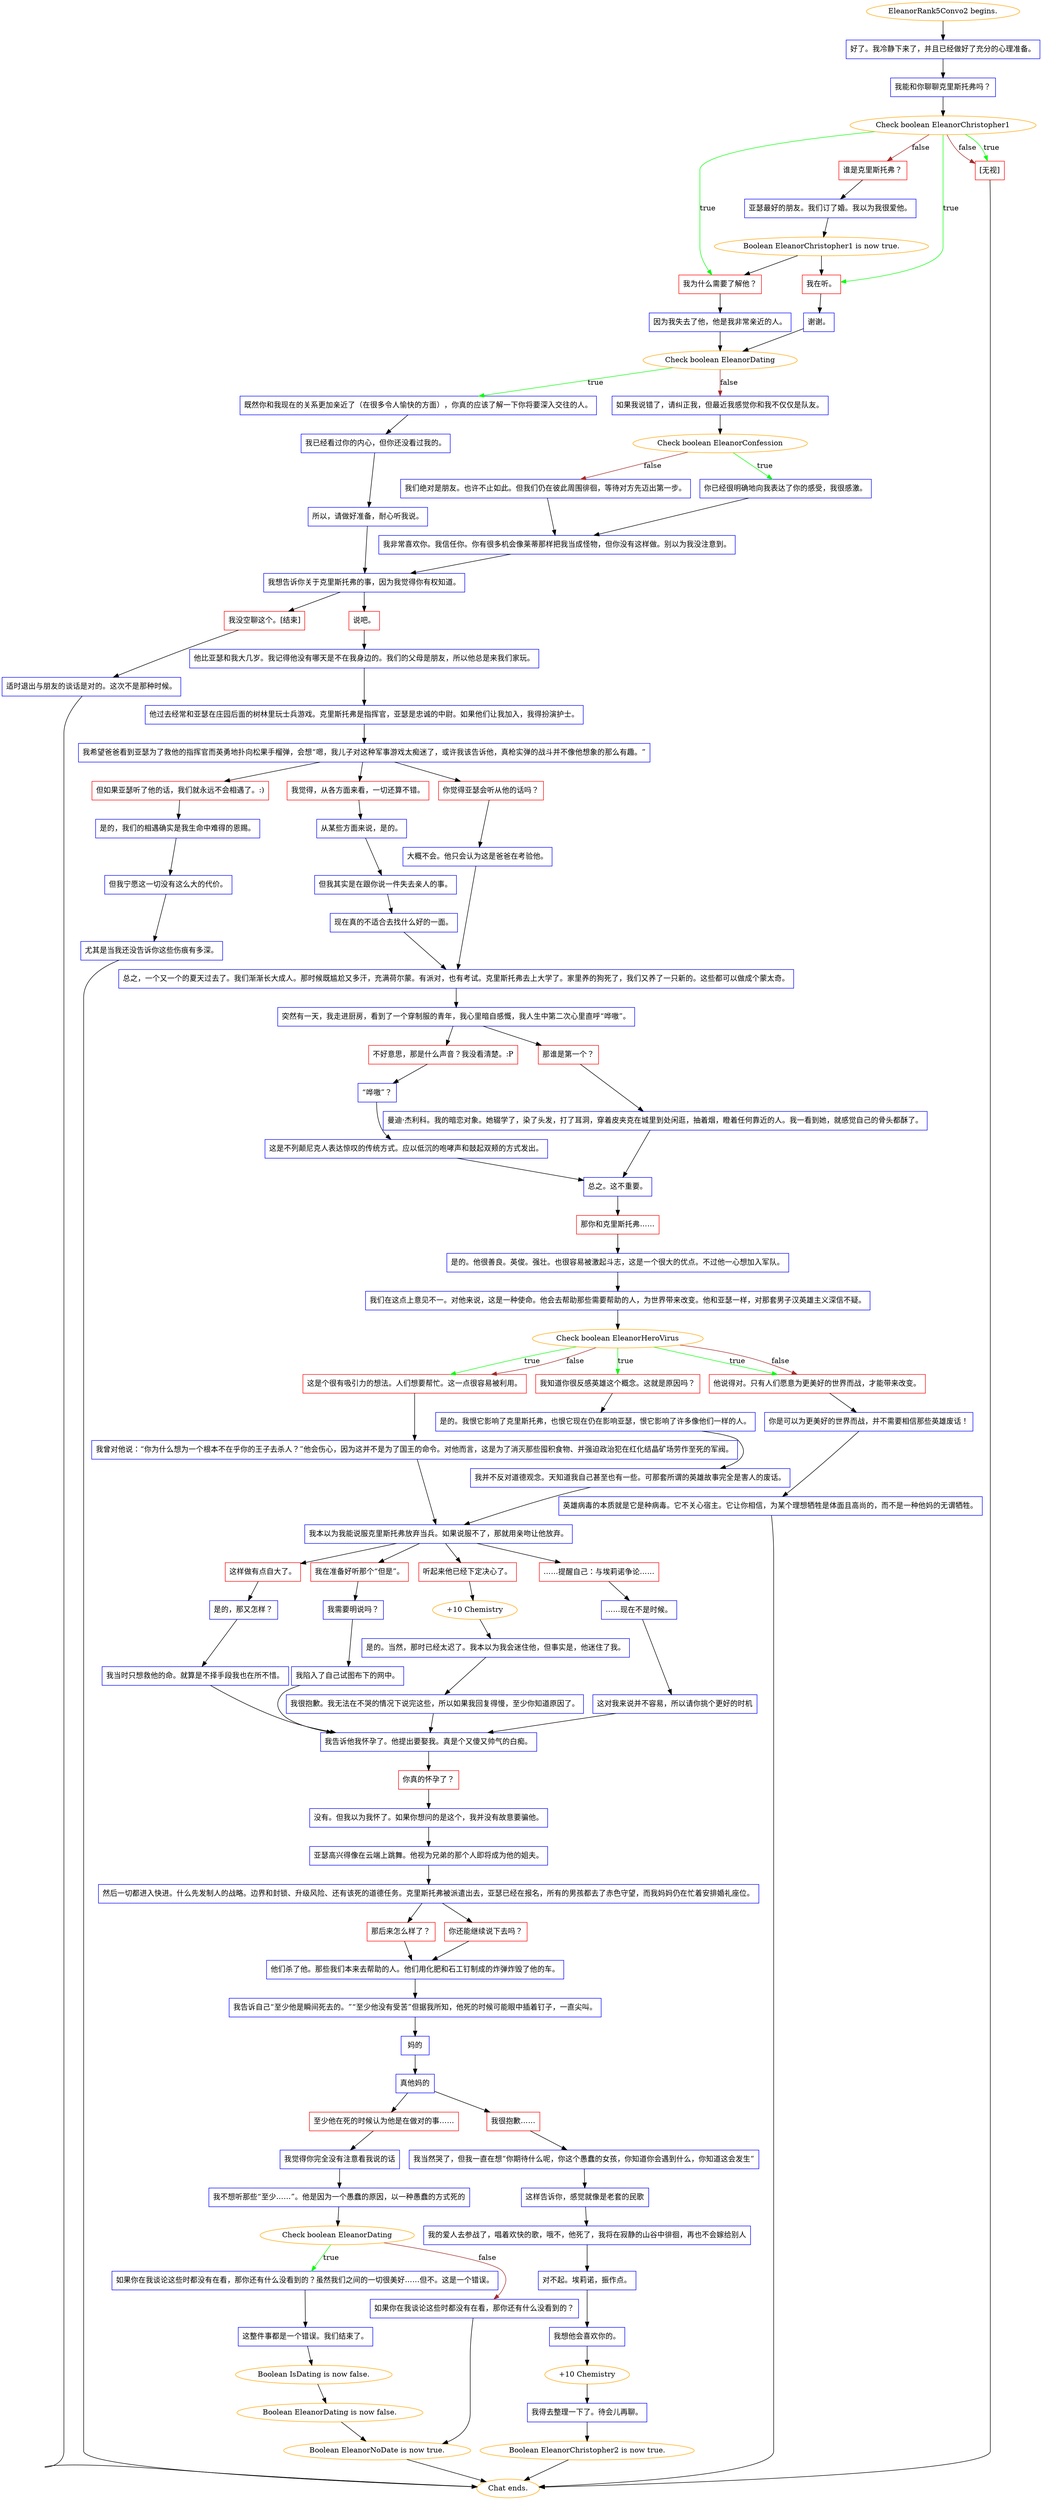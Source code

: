 digraph {
	"EleanorRank5Convo2 begins." [color=orange];
		"EleanorRank5Convo2 begins." -> j2660701813;
	j2660701813 [label="好了。我冷静下来了，并且已经做好了充分的心理准备。",shape=box,color=blue];
		j2660701813 -> j3404989399;
	j3404989399 [label="我能和你聊聊克里斯托弗吗？",shape=box,color=blue];
		j3404989399 -> j1969337026;
	j1969337026 [label="Check boolean EleanorChristopher1",color=orange];
		j1969337026 -> j3350858058 [label=true,color=green];
		j1969337026 -> j3323819061 [label=true,color=green];
		j1969337026 -> j2424094220 [label=true,color=green];
		j1969337026 -> j4276949491 [label=false,color=brown];
		j1969337026 -> j2424094220 [label=false,color=brown];
	j3350858058 [label="我在听。",shape=box,color=red];
		j3350858058 -> j366805071;
	j3323819061 [label="我为什么需要了解他？",shape=box,color=red];
		j3323819061 -> j625962438;
	j2424094220 [label="[无视]",shape=box,color=red];
		j2424094220 -> "Chat ends.";
	j4276949491 [label="谁是克里斯托弗？",shape=box,color=red];
		j4276949491 -> j1182493375;
	j366805071 [label="谢谢。",shape=box,color=blue];
		j366805071 -> j3782144433;
	j625962438 [label="因为我失去了他，他是我非常亲近的人。",shape=box,color=blue];
		j625962438 -> j3782144433;
	"Chat ends." [color=orange];
	j1182493375 [label="亚瑟最好的朋友。我们订了婚。我以为我很爱他。",shape=box,color=blue];
		j1182493375 -> j2183637644;
	j3782144433 [label="Check boolean EleanorDating",color=orange];
		j3782144433 -> j1393962438 [label=true,color=green];
		j3782144433 -> j372783331 [label=false,color=brown];
	j2183637644 [label="Boolean EleanorChristopher1 is now true.",color=orange];
		j2183637644 -> j3350858058;
		j2183637644 -> j3323819061;
	j1393962438 [label="既然你和我现在的关系更加亲近了（在很多令人愉快的方面），你真的应该了解一下你将要深入交往的人。",shape=box,color=blue];
		j1393962438 -> j86788729;
	j372783331 [label="如果我说错了，请纠正我，但最近我感觉你和我不仅仅是队友。",shape=box,color=blue];
		j372783331 -> j795695089;
	j86788729 [label="我已经看过你的内心，但你还没看过我的。",shape=box,color=blue];
		j86788729 -> j3577225565;
	j795695089 [label="Check boolean EleanorConfession",color=orange];
		j795695089 -> j3044781103 [label=true,color=green];
		j795695089 -> j2118056670 [label=false,color=brown];
	j3577225565 [label="所以，请做好准备，耐心听我说。",shape=box,color=blue];
		j3577225565 -> j1215526726;
	j3044781103 [label="你已经很明确地向我表达了你的感受，我很感激。",shape=box,color=blue];
		j3044781103 -> j1535195249;
	j2118056670 [label="我们绝对是朋友。也许不止如此。但我们仍在彼此周围徘徊，等待对方先迈出第一步。",shape=box,color=blue];
		j2118056670 -> j1535195249;
	j1215526726 [label="我想告诉你关于克里斯托弗的事，因为我觉得你有权知道。",shape=box,color=blue];
		j1215526726 -> j238046562;
		j1215526726 -> j1208507268;
	j1535195249 [label="我非常喜欢你。我信任你。你有很多机会像莱蒂那样把我当成怪物，但你没有这样做。别以为我没注意到。",shape=box,color=blue];
		j1535195249 -> j1215526726;
	j238046562 [label="说吧。",shape=box,color=red];
		j238046562 -> j1683996495;
	j1208507268 [label="我没空聊这个。[结束]",shape=box,color=red];
		j1208507268 -> j2148418976;
	j1683996495 [label="他比亚瑟和我大几岁。我记得他没有哪天是不在我身边的。我们的父母是朋友，所以他总是来我们家玩。",shape=box,color=blue];
		j1683996495 -> j3895448839;
	j2148418976 [label="适时退出与朋友的谈话是对的。这次不是那种时候。",shape=box,color=blue];
		j2148418976 -> "Chat ends.";
	j3895448839 [label="他过去经常和亚瑟在庄园后面的树林里玩士兵游戏。克里斯托弗是指挥官，亚瑟是忠诚的中尉。如果他们让我加入，我得扮演护士。",shape=box,color=blue];
		j3895448839 -> j1830472904;
	j1830472904 [label="我希望爸爸看到亚瑟为了救他的指挥官而英勇地扑向松果手榴弹，会想“嗯，我儿子对这种军事游戏太痴迷了，或许我该告诉他，真枪实弹的战斗并不像他想象的那么有趣。”",shape=box,color=blue];
		j1830472904 -> j3508629393;
		j1830472904 -> j103209936;
		j1830472904 -> j1414258679;
	j3508629393 [label="你觉得亚瑟会听从他的话吗？",shape=box,color=red];
		j3508629393 -> j4062773921;
	j103209936 [label="我觉得，从各方面来看，一切还算不错。",shape=box,color=red];
		j103209936 -> j1851252454;
	j1414258679 [label="但如果亚瑟听了他的话，我们就永远不会相遇了。:)",shape=box,color=red];
		j1414258679 -> j1012104461;
	j4062773921 [label="大概不会。他只会认为这是爸爸在考验他。",shape=box,color=blue];
		j4062773921 -> j3797941563;
	j1851252454 [label="从某些方面来说，是的。",shape=box,color=blue];
		j1851252454 -> j2231236821;
	j1012104461 [label="是的，我们的相遇确实是我生命中难得的恩赐。",shape=box,color=blue];
		j1012104461 -> j3520884032;
	j3797941563 [label="总之，一个又一个的夏天过去了。我们渐渐长大成人。那时候既尴尬又多汗，充满荷尔蒙。有派对，也有考试。克里斯托弗去上大学了。家里养的狗死了，我们又养了一只新的。这些都可以做成个蒙太奇。",shape=box,color=blue];
		j3797941563 -> j3166047143;
	j2231236821 [label="但我其实是在跟你说一件失去亲人的事。",shape=box,color=blue];
		j2231236821 -> j3733980027;
	j3520884032 [label="但我宁愿这一切没有这么大的代价。",shape=box,color=blue];
		j3520884032 -> j3760807242;
	j3166047143 [label="突然有一天，我走进厨房，看到了一个穿制服的青年，我心里暗自感慨，我人生中第二次心里直呼“哗嗷”。",shape=box,color=blue];
		j3166047143 -> j829265812;
		j3166047143 -> j3867789585;
	j3733980027 [label="现在真的不适合去找什么好的一面。",shape=box,color=blue];
		j3733980027 -> j3797941563;
	j3760807242 [label="尤其是当我还没告诉你这些伤痕有多深。",shape=box,color=blue];
		j3760807242 -> "Chat ends.";
	j829265812 [label="不好意思，那是什么声音？我没看清楚。:P",shape=box,color=red];
		j829265812 -> j4293882139;
	j3867789585 [label="那谁是第一个？",shape=box,color=red];
		j3867789585 -> j2765578258;
	j4293882139 [label="“哗嗷”？",shape=box,color=blue];
		j4293882139 -> j3761732541;
	j2765578258 [label="曼迪·杰利科。我的暗恋对象。她辍学了，染了头发，打了耳洞，穿着皮夹克在城里到处闲逛，抽着烟，瞪着任何靠近的人。我一看到她，就感觉自己的骨头都酥了。",shape=box,color=blue];
		j2765578258 -> j3938506895;
	j3761732541 [label="这是不列颠尼克人表达惊叹的传统方式。应以低沉的咆哮声和鼓起双颊的方式发出。",shape=box,color=blue];
		j3761732541 -> j3938506895;
	j3938506895 [label="总之。这不重要。",shape=box,color=blue];
		j3938506895 -> j2863781009;
	j2863781009 [label="那你和克里斯托弗……",shape=box,color=red];
		j2863781009 -> j2598050398;
	j2598050398 [label="是的。他很善良。英俊。强壮。也很容易被激起斗志，这是一个很大的优点。不过他一心想加入军队。",shape=box,color=blue];
		j2598050398 -> j510300136;
	j510300136 [label="我们在这点上意见不一。对他来说，这是一种使命。他会去帮助那些需要帮助的人，为世界带来改变。他和亚瑟一样，对那套男子汉英雄主义深信不疑。",shape=box,color=blue];
		j510300136 -> j4212757687;
	j4212757687 [label="Check boolean EleanorHeroVirus",color=orange];
		j4212757687 -> j208014029 [label=true,color=green];
		j4212757687 -> j417016131 [label=true,color=green];
		j4212757687 -> j760227793 [label=true,color=green];
		j4212757687 -> j417016131 [label=false,color=brown];
		j4212757687 -> j760227793 [label=false,color=brown];
	j208014029 [label="我知道你很反感英雄这个概念。这就是原因吗？",shape=box,color=red];
		j208014029 -> j2212472749;
	j417016131 [label="他说得对。只有人们愿意为更美好的世界而战，才能带来改变。",shape=box,color=red];
		j417016131 -> j3416574945;
	j760227793 [label="这是个很有吸引力的想法。人们想要帮忙。这一点很容易被利用。",shape=box,color=red];
		j760227793 -> j1860719986;
	j2212472749 [label="是的。我恨它影响了克里斯托弗，也恨它现在仍在影响亚瑟，恨它影响了许多像他们一样的人。",shape=box,color=blue];
		j2212472749 -> j2863101068;
	j3416574945 [label="你是可以为更美好的世界而战，并不需要相信那些英雄废话！",shape=box,color=blue];
		j3416574945 -> j1119448025;
	j1860719986 [label="我曾对他说：“你为什么想为一个根本不在乎你的王子去杀人？”他会伤心，因为这并不是为了国王的命令。对他而言，这是为了消灭那些囤积食物、并强迫政治犯在红化结晶矿场劳作至死的军阀。",shape=box,color=blue];
		j1860719986 -> j542675825;
	j2863101068 [label="我并不反对道德观念。天知道我自己甚至也有一些。可那套所谓的英雄故事完全是害人的废话。",shape=box,color=blue];
		j2863101068 -> j542675825;
	j1119448025 [label="英雄病毒的本质就是它是种病毒。它不关心宿主。它让你相信，为某个理想牺牲是体面且高尚的，而不是一种他妈的无谓牺牲。",shape=box,color=blue];
		j1119448025 -> "Chat ends.";
	j542675825 [label="我本以为我能说服克里斯托弗放弃当兵。如果说服不了，那就用亲吻让他放弃。",shape=box,color=blue];
		j542675825 -> j1733725446;
		j542675825 -> j4055335983;
		j542675825 -> j2829400685;
		j542675825 -> j4217247289;
	j1733725446 [label="这样做有点自大了。",shape=box,color=red];
		j1733725446 -> j584739562;
	j4055335983 [label="我在准备好听那个“但是”。",shape=box,color=red];
		j4055335983 -> j4076884417;
	j2829400685 [label="听起来他已经下定决心了。",shape=box,color=red];
		j2829400685 -> j572607880;
	j4217247289 [label="……提醒自己：与埃莉诺争论……",shape=box,color=red];
		j4217247289 -> j2693363952;
	j584739562 [label="是的，那又怎样？",shape=box,color=blue];
		j584739562 -> j52316654;
	j4076884417 [label="我需要明说吗？",shape=box,color=blue];
		j4076884417 -> j2912615253;
	j572607880 [label="+10 Chemistry",color=orange];
		j572607880 -> j4212135892;
	j2693363952 [label="……现在不是时候。",shape=box,color=blue];
		j2693363952 -> j3028922158;
	j52316654 [label="我当时只想救他的命。就算是不择手段我也在所不惜。",shape=box,color=blue];
		j52316654 -> j3620406762;
	j2912615253 [label="我陷入了自己试图布下的网中。",shape=box,color=blue];
		j2912615253 -> j3620406762;
	j4212135892 [label="是的。当然，那时已经太迟了。我本以为我会迷住他，但事实是，他迷住了我。",shape=box,color=blue];
		j4212135892 -> j946032651;
	j3028922158 [label="这对我来说并不容易，所以请你挑个更好的时机",shape=box,color=blue];
		j3028922158 -> j3620406762;
	j3620406762 [label="我告诉他我怀孕了。他提出要娶我。真是个又傻又帅气的白痴。",shape=box,color=blue];
		j3620406762 -> j1846804239;
	j946032651 [label="我很抱歉。我无法在不哭的情况下说完这些，所以如果我回复得慢，至少你知道原因了。",shape=box,color=blue];
		j946032651 -> j3620406762;
	j1846804239 [label="你真的怀孕了？",shape=box,color=red];
		j1846804239 -> j4181736490;
	j4181736490 [label="没有。但我以为我怀了。如果你想问的是这个，我并没有故意要骗他。",shape=box,color=blue];
		j4181736490 -> j2602622992;
	j2602622992 [label="亚瑟高兴得像在云端上跳舞。他视为兄弟的那个人即将成为他的姐夫。",shape=box,color=blue];
		j2602622992 -> j3337818174;
	j3337818174 [label="然后一切都进入快进。什么先发制人的战略。边界和封锁、升级风险、还有该死的道德任务。克里斯托弗被派遣出去，亚瑟已经在报名，所有的男孩都去了赤色守望，而我妈妈仍在忙着安排婚礼座位。",shape=box,color=blue];
		j3337818174 -> j1284402437;
		j3337818174 -> j486643451;
	j1284402437 [label="那后来怎么样了？",shape=box,color=red];
		j1284402437 -> j980561975;
	j486643451 [label="你还能继续说下去吗？",shape=box,color=red];
		j486643451 -> j980561975;
	j980561975 [label="他们杀了他。那些我们本来去帮助的人。他们用化肥和石工钉制成的炸弹炸毁了他的车。",shape=box,color=blue];
		j980561975 -> j3414922813;
	j3414922813 [label="我告诉自己“至少他是瞬间死去的。”“至少他没有受苦”但据我所知，他死的时候可能眼中插着钉子，一直尖叫。",shape=box,color=blue];
		j3414922813 -> j1509517974;
	j1509517974 [label="妈的",shape=box,color=blue];
		j1509517974 -> j564385135;
	j564385135 [label="真他妈的",shape=box,color=blue];
		j564385135 -> j847351900;
		j564385135 -> j3914715734;
	j847351900 [label="至少他在死的时候认为他是在做对的事……",shape=box,color=red];
		j847351900 -> j2848224734;
	j3914715734 [label="我很抱歉……",shape=box,color=red];
		j3914715734 -> j1228649771;
	j2848224734 [label="我觉得你完全没有注意看我说的话",shape=box,color=blue];
		j2848224734 -> j3994111097;
	j1228649771 [label="我当然哭了，但我一直在想“你期待什么呢，你这个愚蠢的女孩，你知道你会遇到什么，你知道这会发生“",shape=box,color=blue];
		j1228649771 -> j3225009199;
	j3994111097 [label="我不想听那些“至少……”。他是因为一个愚蠢的原因，以一种愚蠢的方式死的",shape=box,color=blue];
		j3994111097 -> j425773188;
	j3225009199 [label="这样告诉你，感觉就像是老套的民歌",shape=box,color=blue];
		j3225009199 -> j517626908;
	j425773188 [label="Check boolean EleanorDating",color=orange];
		j425773188 -> j622890202 [label=true,color=green];
		j425773188 -> j2950468508 [label=false,color=brown];
	j517626908 [label="我的爱人去参战了，唱着欢快的歌，哦不，他死了，我将在寂静的山谷中徘徊，再也不会嫁给别人",shape=box,color=blue];
		j517626908 -> j2354330521;
	j622890202 [label="如果你在我谈论这些时都没有在看，那你还有什么没看到的？虽然我们之间的一切很美好……但不。这是一个错误。",shape=box,color=blue];
		j622890202 -> j2313790893;
	j2950468508 [label="如果你在我谈论这些时都没有在看，那你还有什么没看到的？",shape=box,color=blue];
		j2950468508 -> j2728200779;
	j2354330521 [label="对不起。埃莉诺，振作点。",shape=box,color=blue];
		j2354330521 -> j784574285;
	j2313790893 [label="这整件事都是一个错误。我们结束了。",shape=box,color=blue];
		j2313790893 -> j3127028283;
	j2728200779 [label="Boolean EleanorNoDate is now true.",color=orange];
		j2728200779 -> "Chat ends.";
	j784574285 [label="我想他会喜欢你的。",shape=box,color=blue];
		j784574285 -> j4294305469;
	j3127028283 [label="Boolean IsDating is now false.",color=orange];
		j3127028283 -> j3856107511;
	j4294305469 [label="+10 Chemistry",color=orange];
		j4294305469 -> j3213535590;
	j3856107511 [label="Boolean EleanorDating is now false.",color=orange];
		j3856107511 -> j2728200779;
	j3213535590 [label="我得去整理一下了。待会儿再聊。",shape=box,color=blue];
		j3213535590 -> j1193419706;
	j1193419706 [label="Boolean EleanorChristopher2 is now true.",color=orange];
		j1193419706 -> "Chat ends.";
}